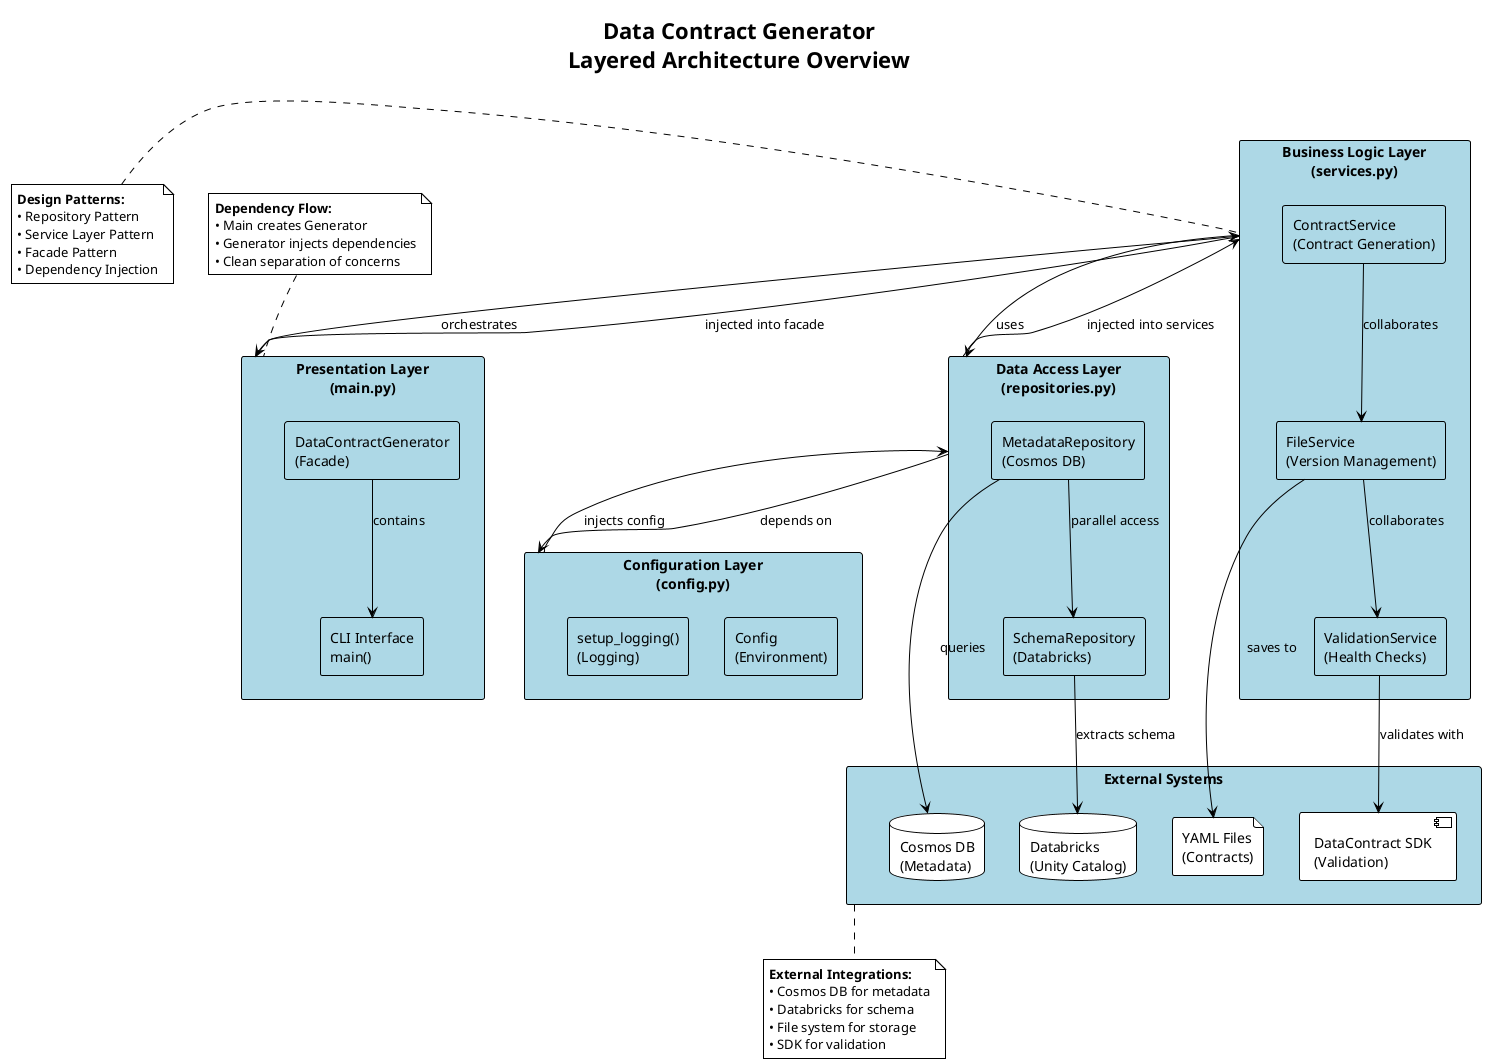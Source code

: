 @startuml Architecture_Layers

!theme plain
skinparam backgroundColor white
skinparam rectangleBackgroundColor lightblue
skinparam rectangleBorderColor black

title Data Contract Generator\nLayered Architecture Overview

rectangle "**Presentation Layer**\n(main.py)" as presentation {
    rectangle "DataContractGenerator\n(Facade)" as facade
    rectangle "CLI Interface\nmain()" as cli
}

rectangle "**Business Logic Layer**\n(services.py)" as business {
    rectangle "ContractService\n(Contract Generation)" as contract
    rectangle "FileService\n(Version Management)" as file
    rectangle "ValidationService\n(Health Checks)" as validation
}

rectangle "**Data Access Layer**\n(repositories.py)" as data {
    rectangle "MetadataRepository\n(Cosmos DB)" as cosmos
    rectangle "SchemaRepository\n(Databricks)" as databricks
}

rectangle "**Configuration Layer**\n(config.py)" as config {
    rectangle "Config\n(Environment)" as env
    rectangle "setup_logging()\n(Logging)" as logging
}

rectangle "**External Systems**" as external {
    database "Cosmos DB\n(Metadata)" as cosmosdb
    database "Databricks\n(Unity Catalog)" as db
    file "YAML Files\n(Contracts)" as files
    component "DataContract SDK\n(Validation)" as sdk
}

' Vertical dependencies (Clean Architecture flow)
presentation --> business : "orchestrates"
business --> data : "uses"
data --> config : "depends on"

' Horizontal dependencies within layers
facade --> cli : "contains"
contract --> file : "collaborates"
file --> validation : "collaborates"
cosmos --> databricks : "parallel access"

' External system connections
cosmos --> cosmosdb : "queries"
databricks --> db : "extracts schema"
file --> files : "saves to"
validation --> sdk : "validates with"

' Dependency injection flow
config --> data : "injects config"
data --> business : "injected into services"
business --> presentation : "injected into facade"

note top of presentation
**Dependency Flow:**
• Main creates Generator
• Generator injects dependencies
• Clean separation of concerns
end note

note bottom of external
**External Integrations:**
• Cosmos DB for metadata
• Databricks for schema
• File system for storage
• SDK for validation
end note

note left of business
**Design Patterns:**
• Repository Pattern
• Service Layer Pattern
• Facade Pattern
• Dependency Injection
end note

@enduml
